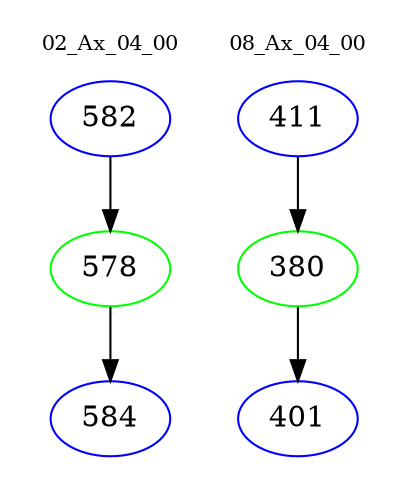 digraph{
subgraph cluster_0 {
color = white
label = "02_Ax_04_00";
fontsize=10;
T0_582 [label="582", color="blue"]
T0_582 -> T0_578 [color="black"]
T0_578 [label="578", color="green"]
T0_578 -> T0_584 [color="black"]
T0_584 [label="584", color="blue"]
}
subgraph cluster_1 {
color = white
label = "08_Ax_04_00";
fontsize=10;
T1_411 [label="411", color="blue"]
T1_411 -> T1_380 [color="black"]
T1_380 [label="380", color="green"]
T1_380 -> T1_401 [color="black"]
T1_401 [label="401", color="blue"]
}
}
